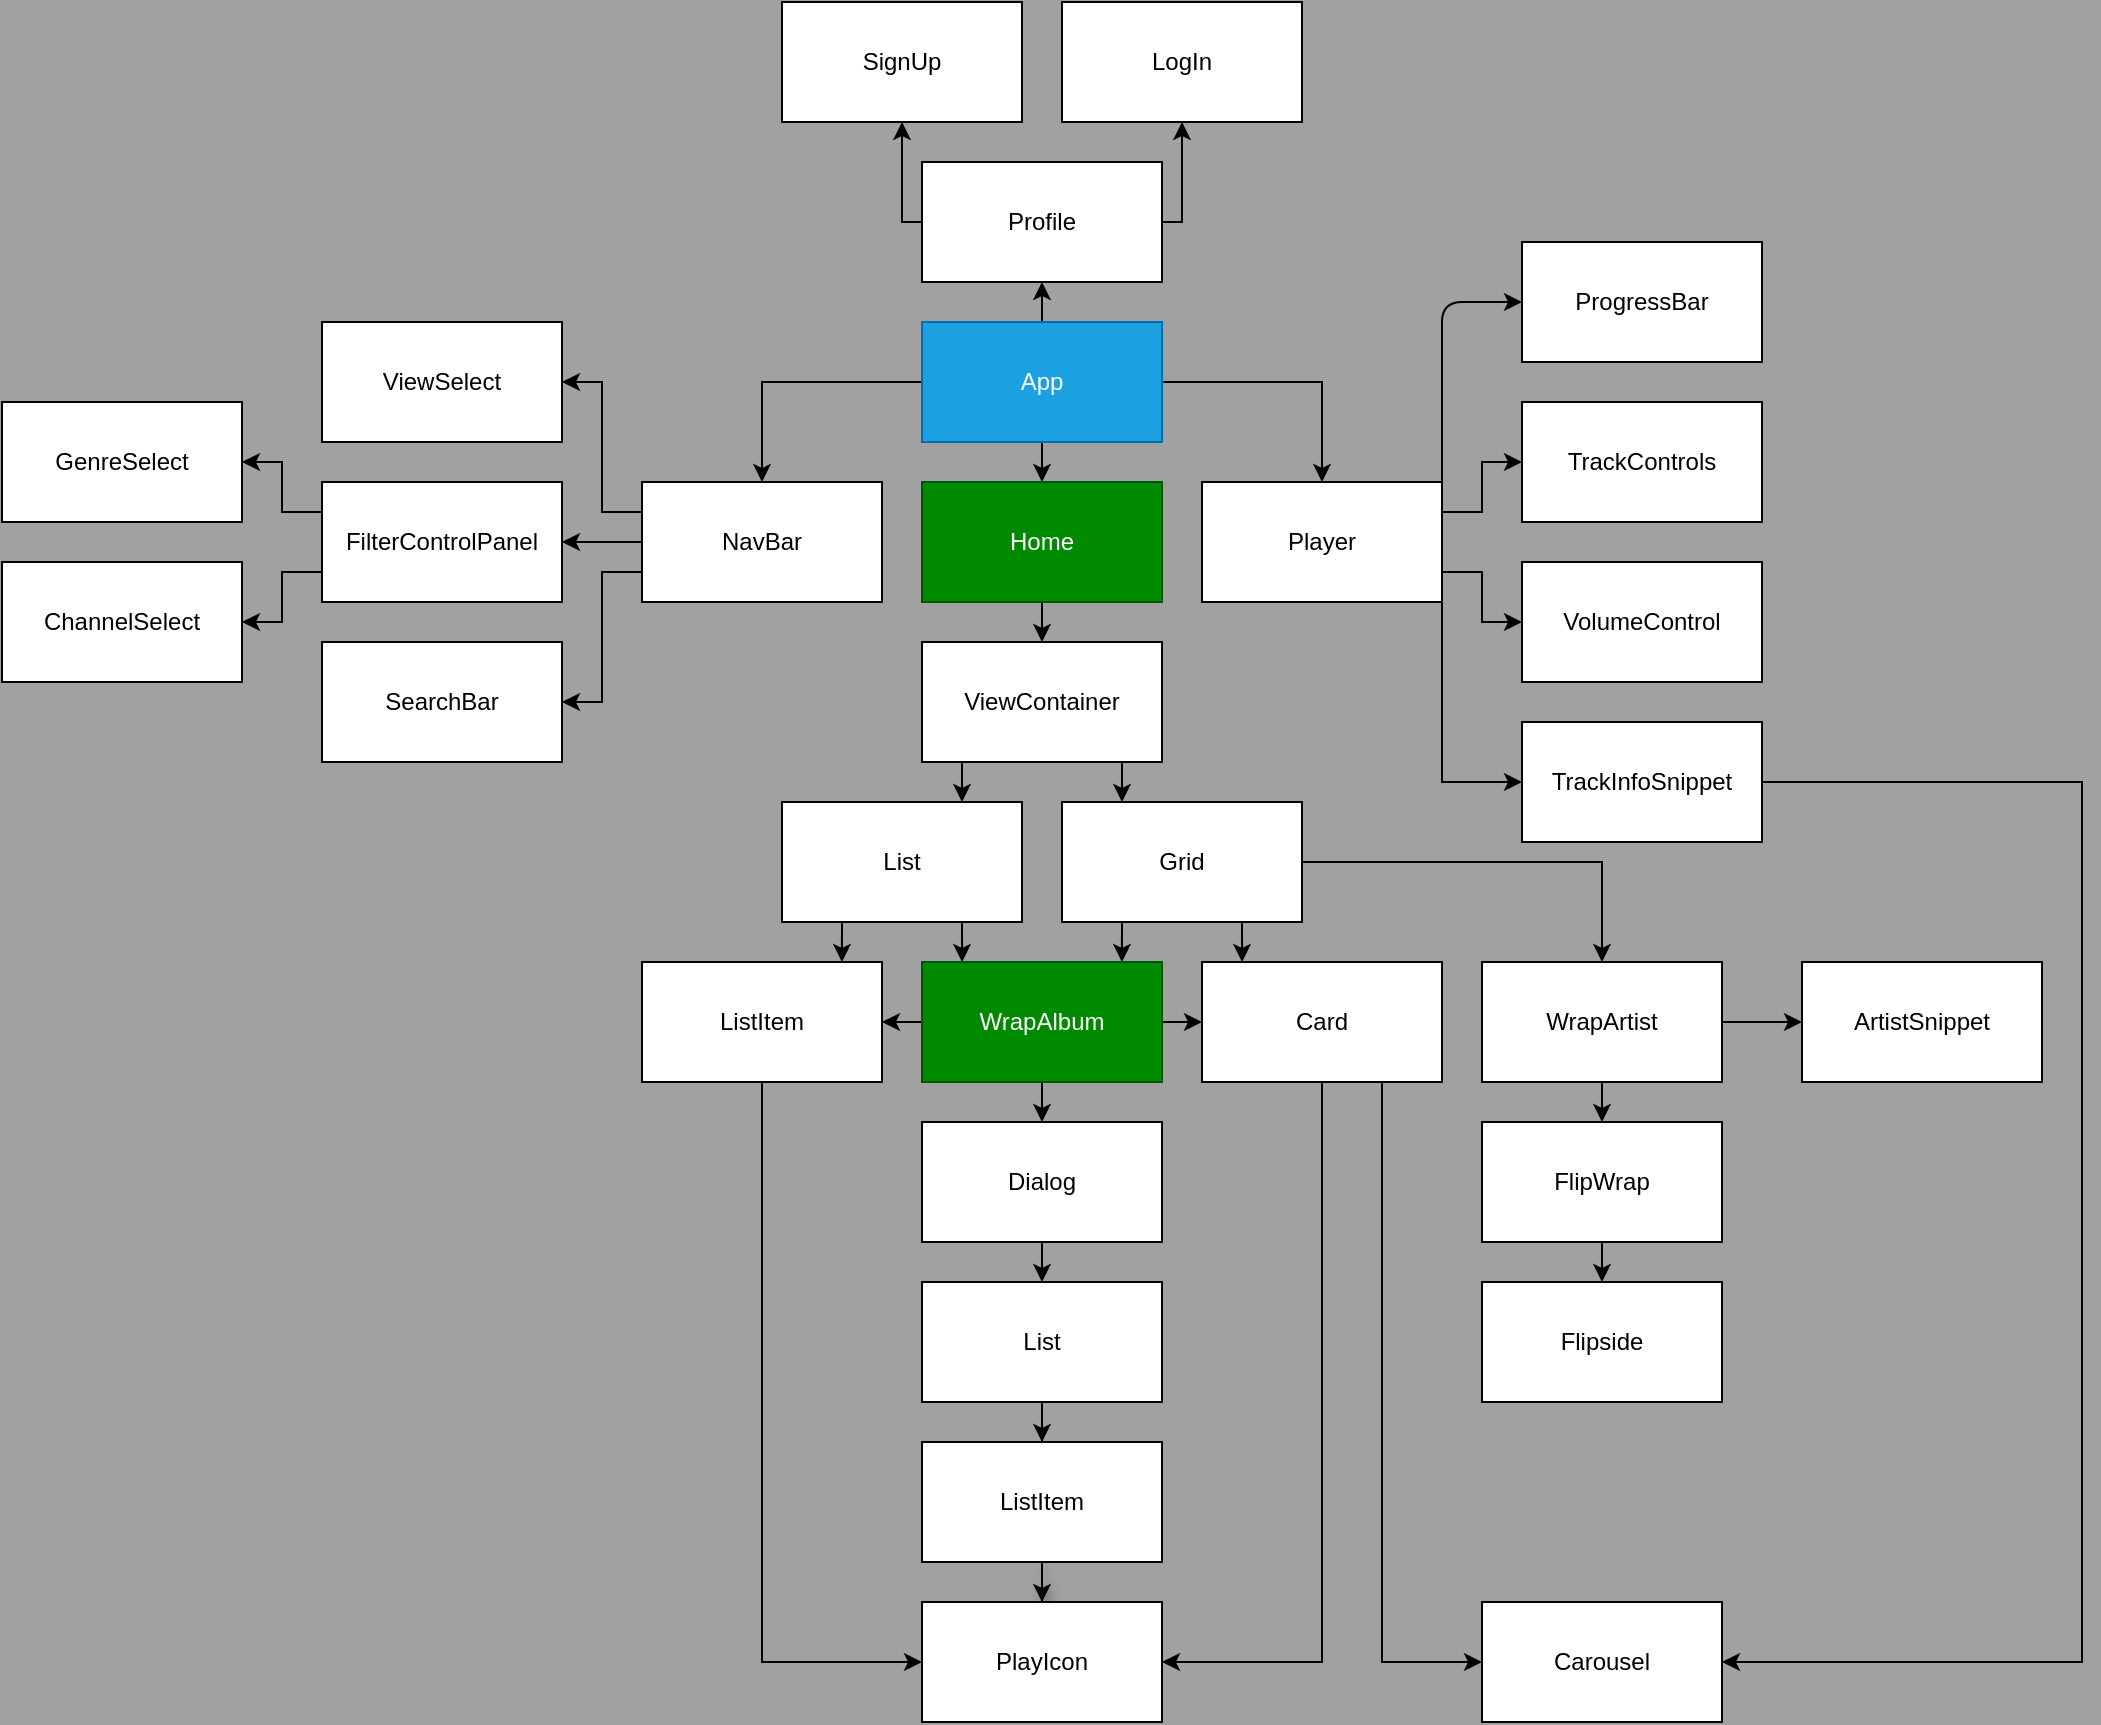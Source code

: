 <mxfile>
    <diagram id="JHZRQ799yIKfp3gVt6mT" name="Page-1">
        <mxGraphModel dx="2485" dy="1430" grid="1" gridSize="10" guides="1" tooltips="1" connect="1" arrows="1" fold="1" page="1" pageScale="1" pageWidth="3300" pageHeight="4681" background="#A1A1A1" math="0" shadow="0">
            <root>
                <mxCell id="0"/>
                <mxCell id="1" parent="0"/>
                <mxCell id="I3NNykFf4Nir4xwLR4Ga-37" style="edgeStyle=orthogonalEdgeStyle;rounded=0;orthogonalLoop=1;jettySize=auto;html=1;exitX=0.5;exitY=1;exitDx=0;exitDy=0;entryX=0.5;entryY=0;entryDx=0;entryDy=0;" parent="1" source="I3NNykFf4Nir4xwLR4Ga-1" target="I3NNykFf4Nir4xwLR4Ga-3" edge="1">
                    <mxGeometry relative="1" as="geometry"/>
                </mxCell>
                <mxCell id="I3NNykFf4Nir4xwLR4Ga-39" style="edgeStyle=orthogonalEdgeStyle;rounded=0;orthogonalLoop=1;jettySize=auto;html=1;exitX=1;exitY=0.5;exitDx=0;exitDy=0;" parent="1" source="I3NNykFf4Nir4xwLR4Ga-1" target="I3NNykFf4Nir4xwLR4Ga-5" edge="1">
                    <mxGeometry relative="1" as="geometry"/>
                </mxCell>
                <mxCell id="I3NNykFf4Nir4xwLR4Ga-40" style="edgeStyle=orthogonalEdgeStyle;rounded=0;orthogonalLoop=1;jettySize=auto;html=1;exitX=0;exitY=0.5;exitDx=0;exitDy=0;" parent="1" source="I3NNykFf4Nir4xwLR4Ga-1" target="I3NNykFf4Nir4xwLR4Ga-4" edge="1">
                    <mxGeometry relative="1" as="geometry"/>
                </mxCell>
                <mxCell id="84" style="edgeStyle=none;html=1;exitX=0.5;exitY=0;exitDx=0;exitDy=0;entryX=0.5;entryY=1;entryDx=0;entryDy=0;" edge="1" parent="1" source="I3NNykFf4Nir4xwLR4Ga-1" target="79">
                    <mxGeometry relative="1" as="geometry"/>
                </mxCell>
                <mxCell id="I3NNykFf4Nir4xwLR4Ga-1" value="App" style="rounded=0;whiteSpace=wrap;html=1;fillColor=#1ba1e2;fontColor=#ffffff;strokeColor=#006EAF;" parent="1" vertex="1">
                    <mxGeometry x="990" y="600" width="120" height="60" as="geometry"/>
                </mxCell>
                <mxCell id="I3NNykFf4Nir4xwLR4Ga-41" style="edgeStyle=orthogonalEdgeStyle;rounded=0;orthogonalLoop=1;jettySize=auto;html=1;exitX=0.5;exitY=1;exitDx=0;exitDy=0;entryX=0.5;entryY=0;entryDx=0;entryDy=0;" parent="1" source="I3NNykFf4Nir4xwLR4Ga-3" target="I3NNykFf4Nir4xwLR4Ga-6" edge="1">
                    <mxGeometry relative="1" as="geometry"/>
                </mxCell>
                <mxCell id="I3NNykFf4Nir4xwLR4Ga-3" value="Home" style="rounded=0;whiteSpace=wrap;html=1;fillColor=#008a00;fontColor=#ffffff;strokeColor=#005700;" parent="1" vertex="1">
                    <mxGeometry x="990" y="680" width="120" height="60" as="geometry"/>
                </mxCell>
                <mxCell id="9" style="edgeStyle=none;html=1;exitX=0;exitY=0.25;exitDx=0;exitDy=0;entryX=1;entryY=0.5;entryDx=0;entryDy=0;rounded=0;" parent="1" source="I3NNykFf4Nir4xwLR4Ga-4" target="4" edge="1">
                    <mxGeometry relative="1" as="geometry">
                        <Array as="points">
                            <mxPoint x="830" y="695"/>
                            <mxPoint x="830" y="630"/>
                        </Array>
                    </mxGeometry>
                </mxCell>
                <mxCell id="12" style="edgeStyle=none;html=1;exitX=0;exitY=0.5;exitDx=0;exitDy=0;entryX=1;entryY=0.5;entryDx=0;entryDy=0;" parent="1" source="I3NNykFf4Nir4xwLR4Ga-4" target="I3NNykFf4Nir4xwLR4Ga-42" edge="1">
                    <mxGeometry relative="1" as="geometry"/>
                </mxCell>
                <mxCell id="13" style="edgeStyle=none;html=1;exitX=0;exitY=0.75;exitDx=0;exitDy=0;entryX=1;entryY=0.5;entryDx=0;entryDy=0;rounded=0;" parent="1" source="I3NNykFf4Nir4xwLR4Ga-4" target="5" edge="1">
                    <mxGeometry relative="1" as="geometry">
                        <Array as="points">
                            <mxPoint x="830" y="725"/>
                            <mxPoint x="830" y="790"/>
                        </Array>
                    </mxGeometry>
                </mxCell>
                <mxCell id="I3NNykFf4Nir4xwLR4Ga-4" value="NavBar" style="rounded=0;whiteSpace=wrap;html=1;" parent="1" vertex="1">
                    <mxGeometry x="850" y="680" width="120" height="60" as="geometry"/>
                </mxCell>
                <mxCell id="75" style="edgeStyle=none;html=1;exitX=1;exitY=0.25;exitDx=0;exitDy=0;entryX=0;entryY=0.5;entryDx=0;entryDy=0;rounded=0;" parent="1" source="I3NNykFf4Nir4xwLR4Ga-5" target="72" edge="1">
                    <mxGeometry relative="1" as="geometry">
                        <Array as="points">
                            <mxPoint x="1270" y="695"/>
                            <mxPoint x="1270" y="670"/>
                        </Array>
                    </mxGeometry>
                </mxCell>
                <mxCell id="76" style="edgeStyle=none;html=1;entryX=0;entryY=0.5;entryDx=0;entryDy=0;exitX=1;exitY=0.75;exitDx=0;exitDy=0;rounded=0;" parent="1" source="I3NNykFf4Nir4xwLR4Ga-5" target="71" edge="1">
                    <mxGeometry relative="1" as="geometry">
                        <Array as="points">
                            <mxPoint x="1270" y="725"/>
                            <mxPoint x="1270" y="750"/>
                        </Array>
                    </mxGeometry>
                </mxCell>
                <mxCell id="78" style="edgeStyle=none;html=1;entryX=0;entryY=0.5;entryDx=0;entryDy=0;exitX=1;exitY=0;exitDx=0;exitDy=0;" parent="1" source="I3NNykFf4Nir4xwLR4Ga-5" target="3" edge="1">
                    <mxGeometry relative="1" as="geometry">
                        <Array as="points">
                            <mxPoint x="1250" y="590"/>
                        </Array>
                    </mxGeometry>
                </mxCell>
                <mxCell id="193" style="edgeStyle=none;rounded=0;html=1;exitX=1;exitY=1;exitDx=0;exitDy=0;entryX=0;entryY=0.5;entryDx=0;entryDy=0;" edge="1" parent="1" source="I3NNykFf4Nir4xwLR4Ga-5" target="73">
                    <mxGeometry relative="1" as="geometry">
                        <Array as="points">
                            <mxPoint x="1250" y="830"/>
                        </Array>
                    </mxGeometry>
                </mxCell>
                <mxCell id="I3NNykFf4Nir4xwLR4Ga-5" value="Player" style="rounded=0;whiteSpace=wrap;html=1;" parent="1" vertex="1">
                    <mxGeometry x="1130" y="680" width="120" height="60" as="geometry"/>
                </mxCell>
                <mxCell id="I3NNykFf4Nir4xwLR4Ga-48" style="edgeStyle=orthogonalEdgeStyle;rounded=0;orthogonalLoop=1;jettySize=auto;html=1;exitX=0.75;exitY=1;exitDx=0;exitDy=0;entryX=0.25;entryY=0;entryDx=0;entryDy=0;" parent="1" source="I3NNykFf4Nir4xwLR4Ga-6" target="I3NNykFf4Nir4xwLR4Ga-8" edge="1">
                    <mxGeometry relative="1" as="geometry"/>
                </mxCell>
                <mxCell id="I3NNykFf4Nir4xwLR4Ga-49" style="edgeStyle=orthogonalEdgeStyle;rounded=0;orthogonalLoop=1;jettySize=auto;html=1;exitX=0.25;exitY=1;exitDx=0;exitDy=0;entryX=0.75;entryY=0;entryDx=0;entryDy=0;" parent="1" source="I3NNykFf4Nir4xwLR4Ga-6" target="I3NNykFf4Nir4xwLR4Ga-7" edge="1">
                    <mxGeometry relative="1" as="geometry"/>
                </mxCell>
                <mxCell id="I3NNykFf4Nir4xwLR4Ga-6" value="ViewContainer" style="rounded=0;whiteSpace=wrap;html=1;" parent="1" vertex="1">
                    <mxGeometry x="990" y="760" width="120" height="60" as="geometry"/>
                </mxCell>
                <mxCell id="195" style="edgeStyle=none;rounded=0;html=1;exitX=0.75;exitY=1;exitDx=0;exitDy=0;entryX=0.167;entryY=0;entryDx=0;entryDy=0;entryPerimeter=0;" edge="1" parent="1" source="I3NNykFf4Nir4xwLR4Ga-7" target="I3NNykFf4Nir4xwLR4Ga-9">
                    <mxGeometry relative="1" as="geometry"/>
                </mxCell>
                <mxCell id="198" style="edgeStyle=none;rounded=0;html=1;exitX=0.25;exitY=1;exitDx=0;exitDy=0;entryX=0.833;entryY=0;entryDx=0;entryDy=0;entryPerimeter=0;" edge="1" parent="1" source="I3NNykFf4Nir4xwLR4Ga-7" target="160">
                    <mxGeometry relative="1" as="geometry"/>
                </mxCell>
                <mxCell id="I3NNykFf4Nir4xwLR4Ga-7" value="List" style="rounded=0;whiteSpace=wrap;html=1;" parent="1" vertex="1">
                    <mxGeometry x="920" y="840" width="120" height="60" as="geometry"/>
                </mxCell>
                <mxCell id="183" style="edgeStyle=none;html=1;exitX=1;exitY=0.5;exitDx=0;exitDy=0;entryX=0.5;entryY=0;entryDx=0;entryDy=0;rounded=0;" edge="1" parent="1" source="I3NNykFf4Nir4xwLR4Ga-8" target="182">
                    <mxGeometry relative="1" as="geometry">
                        <Array as="points">
                            <mxPoint x="1330" y="870"/>
                        </Array>
                    </mxGeometry>
                </mxCell>
                <mxCell id="194" style="edgeStyle=none;rounded=0;html=1;exitX=0.25;exitY=1;exitDx=0;exitDy=0;entryX=0.833;entryY=0;entryDx=0;entryDy=0;entryPerimeter=0;" edge="1" parent="1" source="I3NNykFf4Nir4xwLR4Ga-8" target="I3NNykFf4Nir4xwLR4Ga-9">
                    <mxGeometry relative="1" as="geometry"/>
                </mxCell>
                <mxCell id="196" style="edgeStyle=none;rounded=0;html=1;exitX=0.75;exitY=1;exitDx=0;exitDy=0;entryX=0.167;entryY=0;entryDx=0;entryDy=0;entryPerimeter=0;" edge="1" parent="1" source="I3NNykFf4Nir4xwLR4Ga-8" target="I3NNykFf4Nir4xwLR4Ga-11">
                    <mxGeometry relative="1" as="geometry"/>
                </mxCell>
                <mxCell id="I3NNykFf4Nir4xwLR4Ga-8" value="Grid" style="rounded=0;whiteSpace=wrap;html=1;" parent="1" vertex="1">
                    <mxGeometry x="1060" y="840" width="120" height="60" as="geometry"/>
                </mxCell>
                <mxCell id="169" style="edgeStyle=none;html=1;exitX=0.5;exitY=1;exitDx=0;exitDy=0;entryX=0.5;entryY=0;entryDx=0;entryDy=0;" edge="1" parent="1" source="I3NNykFf4Nir4xwLR4Ga-9" target="I3NNykFf4Nir4xwLR4Ga-17">
                    <mxGeometry relative="1" as="geometry"/>
                </mxCell>
                <mxCell id="170" style="edgeStyle=none;html=1;exitX=1;exitY=0.5;exitDx=0;exitDy=0;entryX=0;entryY=0.5;entryDx=0;entryDy=0;" edge="1" parent="1" source="I3NNykFf4Nir4xwLR4Ga-9" target="I3NNykFf4Nir4xwLR4Ga-11">
                    <mxGeometry relative="1" as="geometry"/>
                </mxCell>
                <mxCell id="175" style="edgeStyle=none;html=1;exitX=0;exitY=0.5;exitDx=0;exitDy=0;entryX=1;entryY=0.5;entryDx=0;entryDy=0;" edge="1" parent="1" source="I3NNykFf4Nir4xwLR4Ga-9" target="160">
                    <mxGeometry relative="1" as="geometry"/>
                </mxCell>
                <mxCell id="I3NNykFf4Nir4xwLR4Ga-9" value="WrapAlbum" style="rounded=0;whiteSpace=wrap;html=1;fillColor=#008a00;fontColor=#ffffff;strokeColor=#005700;" parent="1" vertex="1">
                    <mxGeometry x="990" y="920" width="120" height="60" as="geometry"/>
                </mxCell>
                <mxCell id="179" style="edgeStyle=none;html=1;exitX=0.5;exitY=1;exitDx=0;exitDy=0;entryX=1;entryY=0.5;entryDx=0;entryDy=0;rounded=0;" edge="1" parent="1" source="I3NNykFf4Nir4xwLR4Ga-11" target="I3NNykFf4Nir4xwLR4Ga-23">
                    <mxGeometry relative="1" as="geometry">
                        <Array as="points">
                            <mxPoint x="1190" y="1270"/>
                        </Array>
                    </mxGeometry>
                </mxCell>
                <mxCell id="200" style="edgeStyle=none;rounded=0;html=1;exitX=0.75;exitY=1;exitDx=0;exitDy=0;entryX=0;entryY=0.5;entryDx=0;entryDy=0;" edge="1" parent="1" source="I3NNykFf4Nir4xwLR4Ga-11" target="199">
                    <mxGeometry relative="1" as="geometry">
                        <mxPoint x="1219.636" y="1270" as="targetPoint"/>
                        <Array as="points">
                            <mxPoint x="1220" y="1270"/>
                        </Array>
                    </mxGeometry>
                </mxCell>
                <mxCell id="I3NNykFf4Nir4xwLR4Ga-11" value="Card" style="rounded=0;whiteSpace=wrap;html=1;" parent="1" vertex="1">
                    <mxGeometry x="1130" y="920" width="120" height="60" as="geometry"/>
                </mxCell>
                <mxCell id="178" style="edgeStyle=none;html=1;exitX=0.5;exitY=1;exitDx=0;exitDy=0;entryX=0.5;entryY=0;entryDx=0;entryDy=0;" edge="1" parent="1" source="I3NNykFf4Nir4xwLR4Ga-17" target="I3NNykFf4Nir4xwLR4Ga-21">
                    <mxGeometry relative="1" as="geometry"/>
                </mxCell>
                <mxCell id="I3NNykFf4Nir4xwLR4Ga-17" value="Dialog" style="rounded=0;whiteSpace=wrap;html=1;" parent="1" vertex="1">
                    <mxGeometry x="990" y="1000" width="120" height="60" as="geometry"/>
                </mxCell>
                <mxCell id="I3NNykFf4Nir4xwLR4Ga-68" value="" style="edgeStyle=orthogonalEdgeStyle;rounded=0;orthogonalLoop=1;jettySize=auto;html=1;" parent="1" source="I3NNykFf4Nir4xwLR4Ga-21" target="I3NNykFf4Nir4xwLR4Ga-22" edge="1">
                    <mxGeometry relative="1" as="geometry"/>
                </mxCell>
                <mxCell id="I3NNykFf4Nir4xwLR4Ga-21" value="List" style="rounded=0;whiteSpace=wrap;html=1;" parent="1" vertex="1">
                    <mxGeometry x="990" y="1080" width="120" height="60" as="geometry"/>
                </mxCell>
                <mxCell id="I3NNykFf4Nir4xwLR4Ga-72" value="" style="edgeStyle=orthogonalEdgeStyle;rounded=0;orthogonalLoop=1;jettySize=auto;html=1;shadow=1;" parent="1" source="I3NNykFf4Nir4xwLR4Ga-22" target="I3NNykFf4Nir4xwLR4Ga-23" edge="1">
                    <mxGeometry relative="1" as="geometry"/>
                </mxCell>
                <mxCell id="I3NNykFf4Nir4xwLR4Ga-22" value="ListItem" style="rounded=0;whiteSpace=wrap;html=1;" parent="1" vertex="1">
                    <mxGeometry x="990" y="1160" width="120" height="60" as="geometry"/>
                </mxCell>
                <mxCell id="I3NNykFf4Nir4xwLR4Ga-23" value="PlayIcon" style="rounded=0;whiteSpace=wrap;html=1;" parent="1" vertex="1">
                    <mxGeometry x="990" y="1240" width="120" height="60" as="geometry"/>
                </mxCell>
                <mxCell id="14" style="edgeStyle=none;html=1;exitX=0;exitY=0.25;exitDx=0;exitDy=0;entryX=1;entryY=0.5;entryDx=0;entryDy=0;rounded=0;" parent="1" source="I3NNykFf4Nir4xwLR4Ga-42" target="7" edge="1">
                    <mxGeometry relative="1" as="geometry">
                        <Array as="points">
                            <mxPoint x="670" y="695"/>
                            <mxPoint x="670" y="670"/>
                        </Array>
                    </mxGeometry>
                </mxCell>
                <mxCell id="15" style="edgeStyle=none;html=1;exitX=0;exitY=0.75;exitDx=0;exitDy=0;entryX=1;entryY=0.5;entryDx=0;entryDy=0;rounded=0;" parent="1" source="I3NNykFf4Nir4xwLR4Ga-42" target="8" edge="1">
                    <mxGeometry relative="1" as="geometry">
                        <Array as="points">
                            <mxPoint x="670" y="725"/>
                            <mxPoint x="670" y="750"/>
                        </Array>
                    </mxGeometry>
                </mxCell>
                <mxCell id="I3NNykFf4Nir4xwLR4Ga-42" value="FilterControlPanel" style="rounded=0;whiteSpace=wrap;html=1;" parent="1" vertex="1">
                    <mxGeometry x="690" y="680" width="120" height="60" as="geometry"/>
                </mxCell>
                <mxCell id="3" value="ProgressBar" style="rounded=0;whiteSpace=wrap;html=1;" parent="1" vertex="1">
                    <mxGeometry x="1290" y="560" width="120" height="60" as="geometry"/>
                </mxCell>
                <mxCell id="4" value="ViewSelect" style="rounded=0;whiteSpace=wrap;html=1;" parent="1" vertex="1">
                    <mxGeometry x="690" y="600" width="120" height="60" as="geometry"/>
                </mxCell>
                <mxCell id="5" value="SearchBar" style="rounded=0;whiteSpace=wrap;html=1;" parent="1" vertex="1">
                    <mxGeometry x="690" y="760" width="120" height="60" as="geometry"/>
                </mxCell>
                <mxCell id="7" value="GenreSelect" style="rounded=0;whiteSpace=wrap;html=1;" parent="1" vertex="1">
                    <mxGeometry x="530" y="640" width="120" height="60" as="geometry"/>
                </mxCell>
                <mxCell id="8" value="ChannelSelect" style="rounded=0;whiteSpace=wrap;html=1;" parent="1" vertex="1">
                    <mxGeometry x="530" y="720" width="120" height="60" as="geometry"/>
                </mxCell>
                <mxCell id="10" style="edgeStyle=orthogonalEdgeStyle;html=1;exitX=0;exitY=0.5;exitDx=0;exitDy=0;" parent="1" target="I3NNykFf4Nir4xwLR4Ga-42" edge="1">
                    <mxGeometry relative="1" as="geometry"/>
                </mxCell>
                <mxCell id="71" value="VolumeControl" style="rounded=0;whiteSpace=wrap;html=1;" parent="1" vertex="1">
                    <mxGeometry x="1290" y="720" width="120" height="60" as="geometry"/>
                </mxCell>
                <mxCell id="72" value="TrackControls" style="rounded=0;whiteSpace=wrap;html=1;" parent="1" vertex="1">
                    <mxGeometry x="1290" y="640" width="120" height="60" as="geometry"/>
                </mxCell>
                <mxCell id="87" style="edgeStyle=none;html=1;exitX=1;exitY=0.5;exitDx=0;exitDy=0;entryX=1;entryY=0.5;entryDx=0;entryDy=0;rounded=0;" edge="1" parent="1" source="73" target="199">
                    <mxGeometry relative="1" as="geometry">
                        <mxPoint x="1450" y="830" as="targetPoint"/>
                        <Array as="points">
                            <mxPoint x="1570" y="830"/>
                            <mxPoint x="1570" y="1270"/>
                        </Array>
                    </mxGeometry>
                </mxCell>
                <mxCell id="73" value="TrackInfoSnippet" style="rounded=0;whiteSpace=wrap;html=1;" parent="1" vertex="1">
                    <mxGeometry x="1290" y="800" width="120" height="60" as="geometry"/>
                </mxCell>
                <mxCell id="85" style="edgeStyle=none;html=1;exitX=0;exitY=0.5;exitDx=0;exitDy=0;entryX=0.5;entryY=1;entryDx=0;entryDy=0;rounded=0;" edge="1" parent="1" source="79" target="81">
                    <mxGeometry relative="1" as="geometry">
                        <Array as="points">
                            <mxPoint x="980" y="550"/>
                        </Array>
                    </mxGeometry>
                </mxCell>
                <mxCell id="86" style="edgeStyle=none;html=1;exitX=1;exitY=0.5;exitDx=0;exitDy=0;entryX=0.5;entryY=1;entryDx=0;entryDy=0;rounded=0;" edge="1" parent="1" source="79" target="80">
                    <mxGeometry relative="1" as="geometry">
                        <Array as="points">
                            <mxPoint x="1120" y="550"/>
                        </Array>
                    </mxGeometry>
                </mxCell>
                <mxCell id="79" value="Profile" style="rounded=0;whiteSpace=wrap;html=1;" vertex="1" parent="1">
                    <mxGeometry x="990" y="520" width="120" height="60" as="geometry"/>
                </mxCell>
                <mxCell id="80" value="LogIn" style="rounded=0;whiteSpace=wrap;html=1;" vertex="1" parent="1">
                    <mxGeometry x="1060" y="440" width="120" height="60" as="geometry"/>
                </mxCell>
                <mxCell id="81" value="SignUp" style="rounded=0;whiteSpace=wrap;html=1;" vertex="1" parent="1">
                    <mxGeometry x="920" y="440" width="120" height="60" as="geometry"/>
                </mxCell>
                <mxCell id="180" style="edgeStyle=none;html=1;exitX=0.5;exitY=1;exitDx=0;exitDy=0;entryX=0;entryY=0.5;entryDx=0;entryDy=0;rounded=0;" edge="1" parent="1" source="160" target="I3NNykFf4Nir4xwLR4Ga-23">
                    <mxGeometry relative="1" as="geometry">
                        <Array as="points">
                            <mxPoint x="910" y="1270"/>
                        </Array>
                    </mxGeometry>
                </mxCell>
                <mxCell id="160" value="ListItem" style="rounded=0;whiteSpace=wrap;html=1;" vertex="1" parent="1">
                    <mxGeometry x="850" y="920" width="120" height="60" as="geometry"/>
                </mxCell>
                <mxCell id="187" style="edgeStyle=none;html=1;exitX=0.5;exitY=1;exitDx=0;exitDy=0;entryX=0.5;entryY=0;entryDx=0;entryDy=0;" edge="1" parent="1" source="182" target="184">
                    <mxGeometry relative="1" as="geometry"/>
                </mxCell>
                <mxCell id="189" style="edgeStyle=none;html=1;exitX=0.5;exitY=1;exitDx=0;exitDy=0;entryX=0.5;entryY=0;entryDx=0;entryDy=0;" edge="1" parent="1" source="184" target="186">
                    <mxGeometry relative="1" as="geometry"/>
                </mxCell>
                <mxCell id="184" value="FlipWrap" style="rounded=0;whiteSpace=wrap;html=1;" vertex="1" parent="1">
                    <mxGeometry x="1270" y="1000" width="120" height="60" as="geometry"/>
                </mxCell>
                <mxCell id="185" value="ArtistSnippet" style="rounded=0;whiteSpace=wrap;html=1;" vertex="1" parent="1">
                    <mxGeometry x="1430" y="920" width="120" height="60" as="geometry"/>
                </mxCell>
                <mxCell id="186" value="Flipside" style="rounded=0;whiteSpace=wrap;html=1;" vertex="1" parent="1">
                    <mxGeometry x="1270" y="1080" width="120" height="60" as="geometry"/>
                </mxCell>
                <mxCell id="188" style="edgeStyle=none;html=1;exitX=1;exitY=0.5;exitDx=0;exitDy=0;entryX=0;entryY=0.5;entryDx=0;entryDy=0;" edge="1" parent="1" source="182" target="185">
                    <mxGeometry relative="1" as="geometry"/>
                </mxCell>
                <mxCell id="182" value="WrapArtist" style="rounded=0;whiteSpace=wrap;html=1;" vertex="1" parent="1">
                    <mxGeometry x="1270" y="920" width="120" height="60" as="geometry"/>
                </mxCell>
                <mxCell id="199" value="Carousel" style="rounded=0;whiteSpace=wrap;html=1;" vertex="1" parent="1">
                    <mxGeometry x="1270" y="1240" width="120" height="60" as="geometry"/>
                </mxCell>
            </root>
        </mxGraphModel>
    </diagram>
</mxfile>